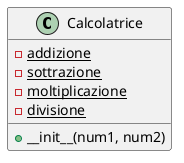 @startuml
class Calcolatrice
{
-{static} addizione
-{static} sottrazione
-{static} moltiplicazione
-{static} divisione

+__init__(num1, num2)
}
@endum